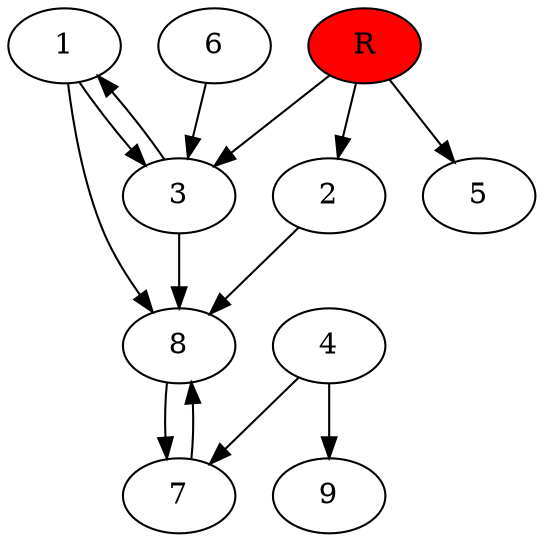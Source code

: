 digraph prb24239 {
	1
	2
	3
	4
	5
	6
	7
	8
	R [fillcolor="#ff0000" style=filled]
	1 -> 3
	1 -> 8
	2 -> 8
	3 -> 1
	3 -> 8
	4 -> 7
	4 -> 9
	6 -> 3
	7 -> 8
	8 -> 7
	R -> 2
	R -> 3
	R -> 5
}
